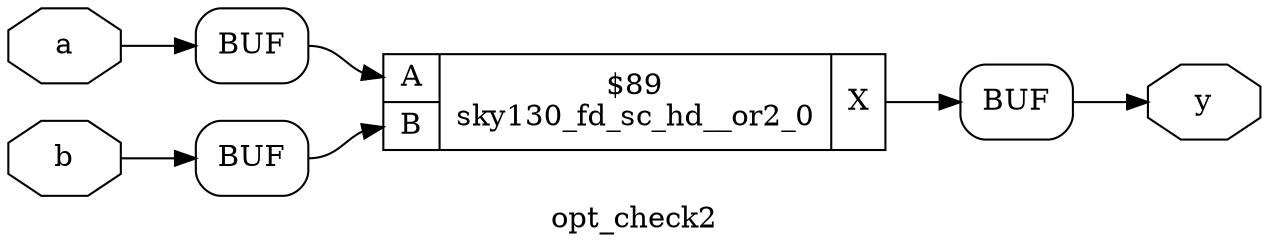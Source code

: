digraph "opt_check2" {
label="opt_check2";
rankdir="LR";
remincross=true;
n4 [ shape=octagon, label="a", color="black", fontcolor="black" ];
n5 [ shape=octagon, label="b", color="black", fontcolor="black" ];
n6 [ shape=octagon, label="y", color="black", fontcolor="black" ];
c10 [ shape=record, label="{{<p7> A|<p8> B}|$89\nsky130_fd_sc_hd__or2_0|{<p9> X}}",  ];
x0 [shape=box, style=rounded, label="BUF", ];
x1 [shape=box, style=rounded, label="BUF", ];
x2 [shape=box, style=rounded, label="BUF", ];
x0:e -> c10:p7:w [color="black", fontcolor="black", label=""];
x1:e -> c10:p8:w [color="black", fontcolor="black", label=""];
c10:p9:e -> x2:w [color="black", fontcolor="black", label=""];
n4:e -> x0:w [color="black", fontcolor="black", label=""];
n5:e -> x1:w [color="black", fontcolor="black", label=""];
x2:e -> n6:w [color="black", fontcolor="black", label=""];
}
